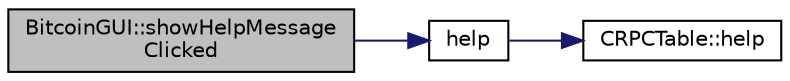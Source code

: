 digraph "BitcoinGUI::showHelpMessageClicked"
{
  edge [fontname="Helvetica",fontsize="10",labelfontname="Helvetica",labelfontsize="10"];
  node [fontname="Helvetica",fontsize="10",shape=record];
  rankdir="LR";
  Node243 [label="BitcoinGUI::showHelpMessage\lClicked",height=0.2,width=0.4,color="black", fillcolor="grey75", style="filled", fontcolor="black"];
  Node243 -> Node244 [color="midnightblue",fontsize="10",style="solid",fontname="Helvetica"];
  Node244 [label="help",height=0.2,width=0.4,color="black", fillcolor="white", style="filled",URL="$rpcserver_8cpp.html#a64b7a85139e261640892b6ac1a2a23aa"];
  Node244 -> Node245 [color="midnightblue",fontsize="10",style="solid",fontname="Helvetica"];
  Node245 [label="CRPCTable::help",height=0.2,width=0.4,color="black", fillcolor="white", style="filled",URL="$class_c_r_p_c_table.html#aaba3a5908a430d07084292d5a894c812",tooltip="Note: This interface may still be subject to change. "];
}
